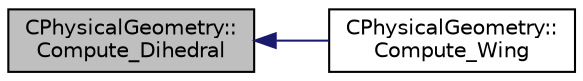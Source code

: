 digraph "CPhysicalGeometry::Compute_Dihedral"
{
  edge [fontname="Helvetica",fontsize="10",labelfontname="Helvetica",labelfontsize="10"];
  node [fontname="Helvetica",fontsize="10",shape=record];
  rankdir="LR";
  Node200 [label="CPhysicalGeometry::\lCompute_Dihedral",height=0.2,width=0.4,color="black", fillcolor="grey75", style="filled", fontcolor="black"];
  Node200 -> Node201 [dir="back",color="midnightblue",fontsize="10",style="solid",fontname="Helvetica"];
  Node201 [label="CPhysicalGeometry::\lCompute_Wing",height=0.2,width=0.4,color="black", fillcolor="white", style="filled",URL="$class_c_physical_geometry.html#abcb03483d77538306c034d15d9fd88ff",tooltip="Evaluate geometrical parameters of a wing. "];
}
